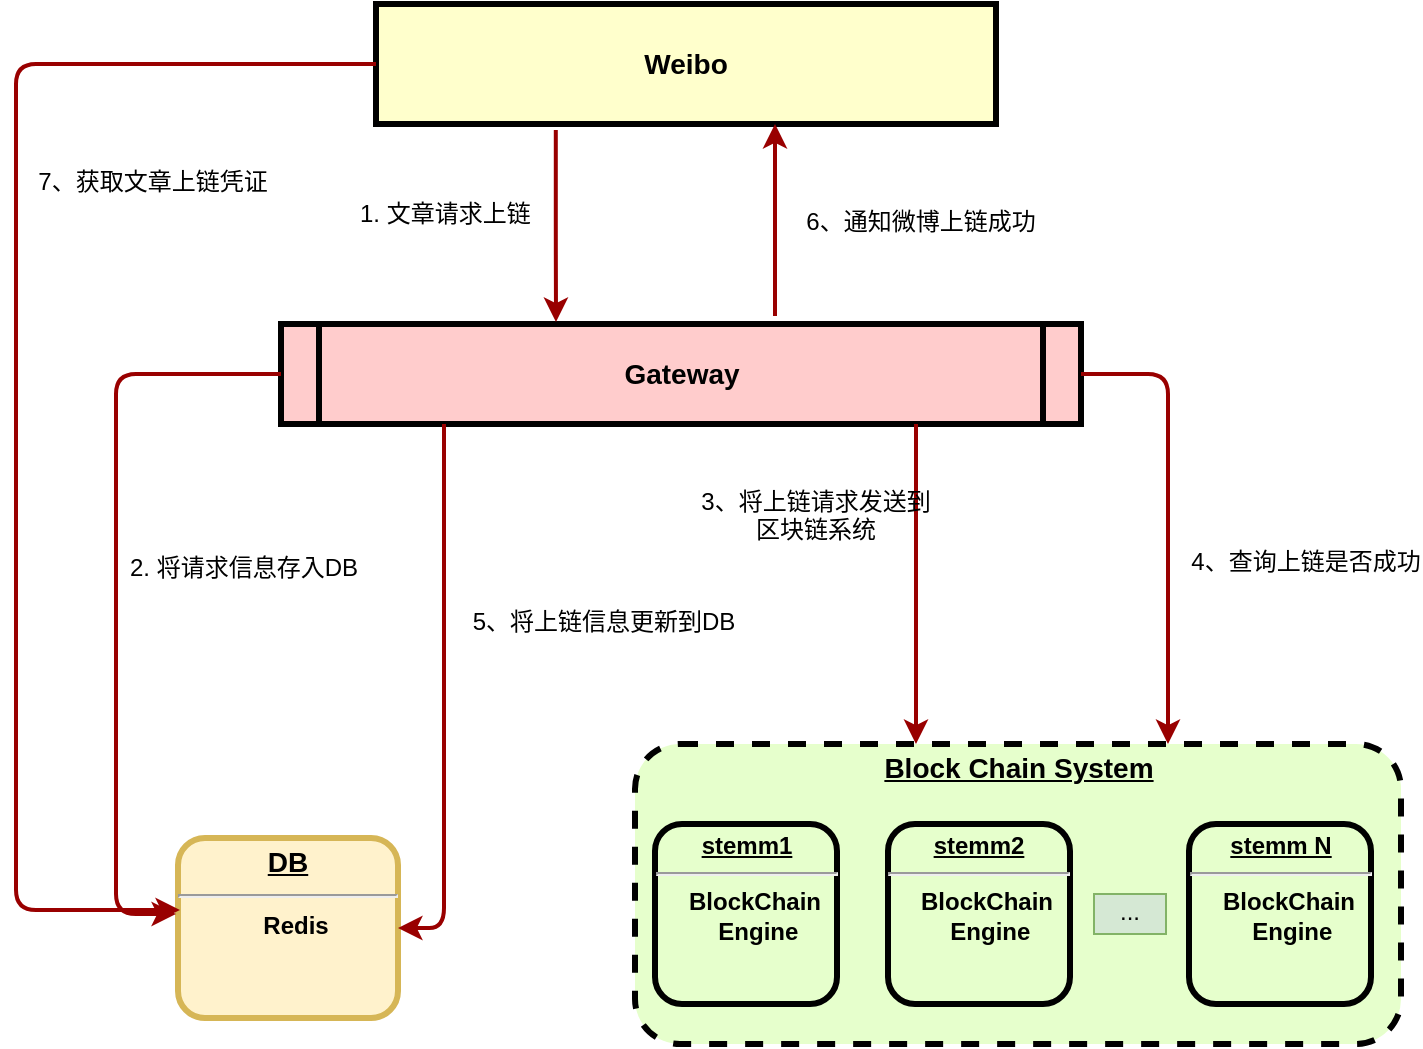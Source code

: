 <mxfile version="10.6.7" type="github"><diagram name="Page-1" id="c7558073-3199-34d8-9f00-42111426c3f3"><mxGraphModel dx="868" dy="641" grid="1" gridSize="10" guides="1" tooltips="1" connect="1" arrows="1" fold="1" page="1" pageScale="1" pageWidth="826" pageHeight="1169" background="#ffffff" math="0" shadow="0"><root><mxCell id="0"/><mxCell id="1" parent="0"/><mxCell id="UV3VFhRL2IkGh9Gn3dd0-96" value="Weibo" style="whiteSpace=wrap;align=center;verticalAlign=middle;fontStyle=1;strokeWidth=3;fillColor=#FFFFCC;fontSize=14;" vertex="1" parent="1"><mxGeometry x="219" y="290" width="310" height="60" as="geometry"/></mxCell><mxCell id="UV3VFhRL2IkGh9Gn3dd0-97" value="Gateway" style="shape=process;whiteSpace=wrap;align=center;verticalAlign=middle;size=0.048;fontStyle=1;strokeWidth=3;fillColor=#FFCCCC;fontSize=14;" vertex="1" parent="1"><mxGeometry x="171.5" y="450" width="400" height="50" as="geometry"/></mxCell><mxCell id="UV3VFhRL2IkGh9Gn3dd0-98" value="&lt;p style=&quot;margin: 4px 0px 0px ; text-align: center ; text-decoration: underline ; font-size: 14px&quot;&gt;&lt;font style=&quot;font-size: 14px&quot;&gt;DB&lt;/font&gt;&lt;/p&gt;&lt;hr style=&quot;font-size: 14px&quot;&gt;&lt;p style=&quot;margin: 0px 0px 0px 8px&quot;&gt;&lt;font style=&quot;font-size: 12px&quot;&gt;Redis&lt;/font&gt;&lt;/p&gt;" style="verticalAlign=middle;align=center;overflow=fill;fontSize=12;fontFamily=Helvetica;html=1;rounded=1;fontStyle=1;strokeWidth=3;fillColor=#fff2cc;strokeColor=#d6b656;" vertex="1" parent="1"><mxGeometry x="120.0" y="707" width="110" height="90" as="geometry"/></mxCell><mxCell id="UV3VFhRL2IkGh9Gn3dd0-107" value="" style="group;dashed=1;" vertex="1" connectable="0" parent="1"><mxGeometry x="348.5" y="660" width="383" height="150" as="geometry"/></mxCell><mxCell id="UV3VFhRL2IkGh9Gn3dd0-104" value="&lt;p style=&quot;margin: 0px ; margin-top: 4px ; text-align: center ; text-decoration: underline&quot;&gt;&lt;font style=&quot;font-size: 14px&quot;&gt;Block Chain System&lt;/font&gt;&lt;/p&gt;" style="verticalAlign=middle;align=center;overflow=fill;fontSize=12;fontFamily=Helvetica;html=1;rounded=1;fontStyle=1;strokeWidth=3;fillColor=#E6FFCC;dashed=1;" vertex="1" parent="UV3VFhRL2IkGh9Gn3dd0-107"><mxGeometry width="383" height="150" as="geometry"/></mxCell><mxCell id="UV3VFhRL2IkGh9Gn3dd0-101" value="&lt;p style=&quot;margin: 0px ; margin-top: 4px ; text-align: center ; text-decoration: underline&quot;&gt;&lt;strong&gt;stemm1&lt;br&gt;&lt;/strong&gt;&lt;/p&gt;&lt;hr&gt;&lt;p style=&quot;margin: 0px ; margin-left: 8px&quot;&gt;BlockChain&lt;/p&gt;&lt;p style=&quot;margin: 0px ; margin-left: 8px&quot;&gt;&amp;nbsp;Engine&lt;/p&gt;" style="verticalAlign=middle;align=center;overflow=fill;fontSize=12;fontFamily=Helvetica;html=1;rounded=1;fontStyle=1;strokeWidth=3;fillColor=#E6FFCC" vertex="1" parent="UV3VFhRL2IkGh9Gn3dd0-107"><mxGeometry x="10" y="40" width="91" height="90" as="geometry"/></mxCell><mxCell id="UV3VFhRL2IkGh9Gn3dd0-102" value="&lt;p style=&quot;margin: 0px ; margin-top: 4px ; text-align: center ; text-decoration: underline&quot;&gt;&lt;strong&gt;stemm2&lt;/strong&gt;&lt;/p&gt;&lt;hr&gt;&lt;p style=&quot;margin: 0px ; margin-left: 8px&quot;&gt;BlockChain&lt;/p&gt;&lt;p style=&quot;margin: 0px ; margin-left: 8px&quot;&gt;&amp;nbsp;Engine&lt;/p&gt;" style="verticalAlign=middle;align=center;overflow=fill;fontSize=12;fontFamily=Helvetica;html=1;rounded=1;fontStyle=1;strokeWidth=3;fillColor=#E6FFCC" vertex="1" parent="UV3VFhRL2IkGh9Gn3dd0-107"><mxGeometry x="126.5" y="40" width="91" height="90" as="geometry"/></mxCell><mxCell id="UV3VFhRL2IkGh9Gn3dd0-103" value="&lt;p style=&quot;margin: 0px ; margin-top: 4px ; text-align: center ; text-decoration: underline&quot;&gt;&lt;strong&gt;stemm N&lt;br&gt;&lt;/strong&gt;&lt;/p&gt;&lt;hr&gt;&lt;p style=&quot;margin: 0px ; margin-left: 8px&quot;&gt;BlockChain&lt;/p&gt;&lt;p style=&quot;margin: 0px ; margin-left: 8px&quot;&gt;&amp;nbsp;Engine&lt;/p&gt;" style="verticalAlign=middle;align=center;overflow=fill;fontSize=12;fontFamily=Helvetica;html=1;rounded=1;fontStyle=1;strokeWidth=3;fillColor=#E6FFCC" vertex="1" parent="UV3VFhRL2IkGh9Gn3dd0-107"><mxGeometry x="277" y="40" width="91" height="90" as="geometry"/></mxCell><mxCell id="UV3VFhRL2IkGh9Gn3dd0-114" value="..." style="text;spacingTop=-5;align=center;fillColor=#d5e8d4;strokeColor=#82b366;" vertex="1" parent="UV3VFhRL2IkGh9Gn3dd0-107"><mxGeometry x="229.5" y="75" width="36" height="20" as="geometry"/></mxCell><mxCell id="UV3VFhRL2IkGh9Gn3dd0-109" value="" style="edgeStyle=elbowEdgeStyle;elbow=vertical;strokeColor=#990000;strokeWidth=2;exitX=0.29;exitY=1.05;exitDx=0;exitDy=0;exitPerimeter=0;" edge="1" parent="1" source="UV3VFhRL2IkGh9Gn3dd0-96"><mxGeometry width="100" height="100" relative="1" as="geometry"><mxPoint x="365.5" y="380" as="sourcePoint"/><mxPoint x="309" y="449" as="targetPoint"/><Array as="points"><mxPoint x="365.5" y="409"/></Array></mxGeometry></mxCell><mxCell id="UV3VFhRL2IkGh9Gn3dd0-118" value="&lt;span&gt;&lt;font style=&quot;font-size: 12px&quot;&gt;1. 文章请求上链&lt;/font&gt;&lt;/span&gt;&lt;br&gt;" style="text;html=1;resizable=0;points=[];autosize=1;align=left;verticalAlign=top;spacingTop=-4;fontSize=14;" vertex="1" parent="1"><mxGeometry x="209" y="383" width="100" height="20" as="geometry"/></mxCell><mxCell id="UV3VFhRL2IkGh9Gn3dd0-119" value="" style="edgeStyle=elbowEdgeStyle;elbow=horizontal;strokeColor=#990000;strokeWidth=2;exitX=0;exitY=0.5;exitDx=0;exitDy=0;" edge="1" parent="1" source="UV3VFhRL2IkGh9Gn3dd0-97"><mxGeometry width="100" height="100" relative="1" as="geometry"><mxPoint x="283" y="180" as="sourcePoint"/><mxPoint x="119" y="745" as="targetPoint"/><Array as="points"><mxPoint x="89" y="560"/></Array></mxGeometry></mxCell><mxCell id="UV3VFhRL2IkGh9Gn3dd0-120" value="&lt;span&gt;&lt;font style=&quot;font-size: 12px&quot;&gt;2. 将请求信息存入DB&lt;/font&gt;&lt;/span&gt;&lt;br&gt;" style="text;html=1;resizable=0;points=[];autosize=1;align=left;verticalAlign=top;spacingTop=-4;fontSize=14;" vertex="1" parent="1"><mxGeometry x="94" y="560" width="130" height="20" as="geometry"/></mxCell><mxCell id="UV3VFhRL2IkGh9Gn3dd0-121" value="" style="edgeStyle=elbowEdgeStyle;elbow=horizontal;strokeColor=#990000;strokeWidth=2;" edge="1" parent="1"><mxGeometry width="100" height="100" relative="1" as="geometry"><mxPoint x="489" y="500" as="sourcePoint"/><mxPoint x="489" y="660" as="targetPoint"/><Array as="points"><mxPoint x="489" y="580"/><mxPoint x="329" y="690"/></Array></mxGeometry></mxCell><mxCell id="UV3VFhRL2IkGh9Gn3dd0-125" value="3、将上链请求发送到&#xa;区块链系统&#xa;" style="text;spacingTop=-5;align=center" vertex="1" parent="1"><mxGeometry x="396" y="530" width="86" height="40" as="geometry"/></mxCell><mxCell id="UV3VFhRL2IkGh9Gn3dd0-126" value="" style="edgeStyle=elbowEdgeStyle;elbow=horizontal;strokeColor=#990000;strokeWidth=2;exitX=1;exitY=0.5;exitDx=0;exitDy=0;" edge="1" parent="1" source="UV3VFhRL2IkGh9Gn3dd0-97"><mxGeometry width="100" height="100" relative="1" as="geometry"><mxPoint x="579" y="470" as="sourcePoint"/><mxPoint x="615" y="660" as="targetPoint"/><Array as="points"><mxPoint x="615" y="559"/><mxPoint x="455" y="669"/></Array></mxGeometry></mxCell><mxCell id="UV3VFhRL2IkGh9Gn3dd0-127" value="4、查询上链是否成功&#xa;" style="text;spacingTop=-5;align=center" vertex="1" parent="1"><mxGeometry x="641" y="560" width="86" height="20" as="geometry"/></mxCell><mxCell id="UV3VFhRL2IkGh9Gn3dd0-128" value="" style="edgeStyle=elbowEdgeStyle;elbow=vertical;strokeColor=#990000;strokeWidth=2;exitX=0.29;exitY=1.05;exitDx=0;exitDy=0;exitPerimeter=0;" edge="1" parent="1"><mxGeometry width="100" height="100" relative="1" as="geometry"><mxPoint x="418.5" y="446" as="sourcePoint"/><mxPoint x="418.5" y="350" as="targetPoint"/><Array as="points"><mxPoint x="475" y="406"/></Array></mxGeometry></mxCell><mxCell id="UV3VFhRL2IkGh9Gn3dd0-129" value="6、通知微博上链成功&#xa;" style="text;spacingTop=-5;align=center" vertex="1" parent="1"><mxGeometry x="424" y="390" width="135" height="20" as="geometry"/></mxCell><mxCell id="UV3VFhRL2IkGh9Gn3dd0-130" value="" style="edgeStyle=elbowEdgeStyle;elbow=horizontal;strokeColor=#990000;strokeWidth=2;entryX=1;entryY=0.5;entryDx=0;entryDy=0;" edge="1" parent="1" source="UV3VFhRL2IkGh9Gn3dd0-97" target="UV3VFhRL2IkGh9Gn3dd0-98"><mxGeometry width="100" height="100" relative="1" as="geometry"><mxPoint x="335" y="550" as="sourcePoint"/><mxPoint x="280" y="820" as="targetPoint"/><Array as="points"><mxPoint x="253" y="635"/></Array></mxGeometry></mxCell><mxCell id="UV3VFhRL2IkGh9Gn3dd0-131" value="5、将上链信息更新到DB&#xa;" style="text;spacingTop=-5;align=center" vertex="1" parent="1"><mxGeometry x="277" y="590" width="112" height="20" as="geometry"/></mxCell><mxCell id="UV3VFhRL2IkGh9Gn3dd0-132" value="" style="edgeStyle=elbowEdgeStyle;elbow=horizontal;strokeColor=#990000;strokeWidth=2;exitX=0;exitY=0.5;exitDx=0;exitDy=0;entryX=0.009;entryY=0.4;entryDx=0;entryDy=0;entryPerimeter=0;" edge="1" parent="1" source="UV3VFhRL2IkGh9Gn3dd0-96" target="UV3VFhRL2IkGh9Gn3dd0-98"><mxGeometry width="100" height="100" relative="1" as="geometry"><mxPoint x="181" y="485" as="sourcePoint"/><mxPoint x="126" y="755" as="targetPoint"/><Array as="points"><mxPoint x="39" y="530"/></Array></mxGeometry></mxCell><mxCell id="UV3VFhRL2IkGh9Gn3dd0-133" value="7、获取文章上链凭证&#xa;" style="text;spacingTop=-5;align=center" vertex="1" parent="1"><mxGeometry x="40" y="370" width="135" height="20" as="geometry"/></mxCell></root></mxGraphModel></diagram></mxfile>